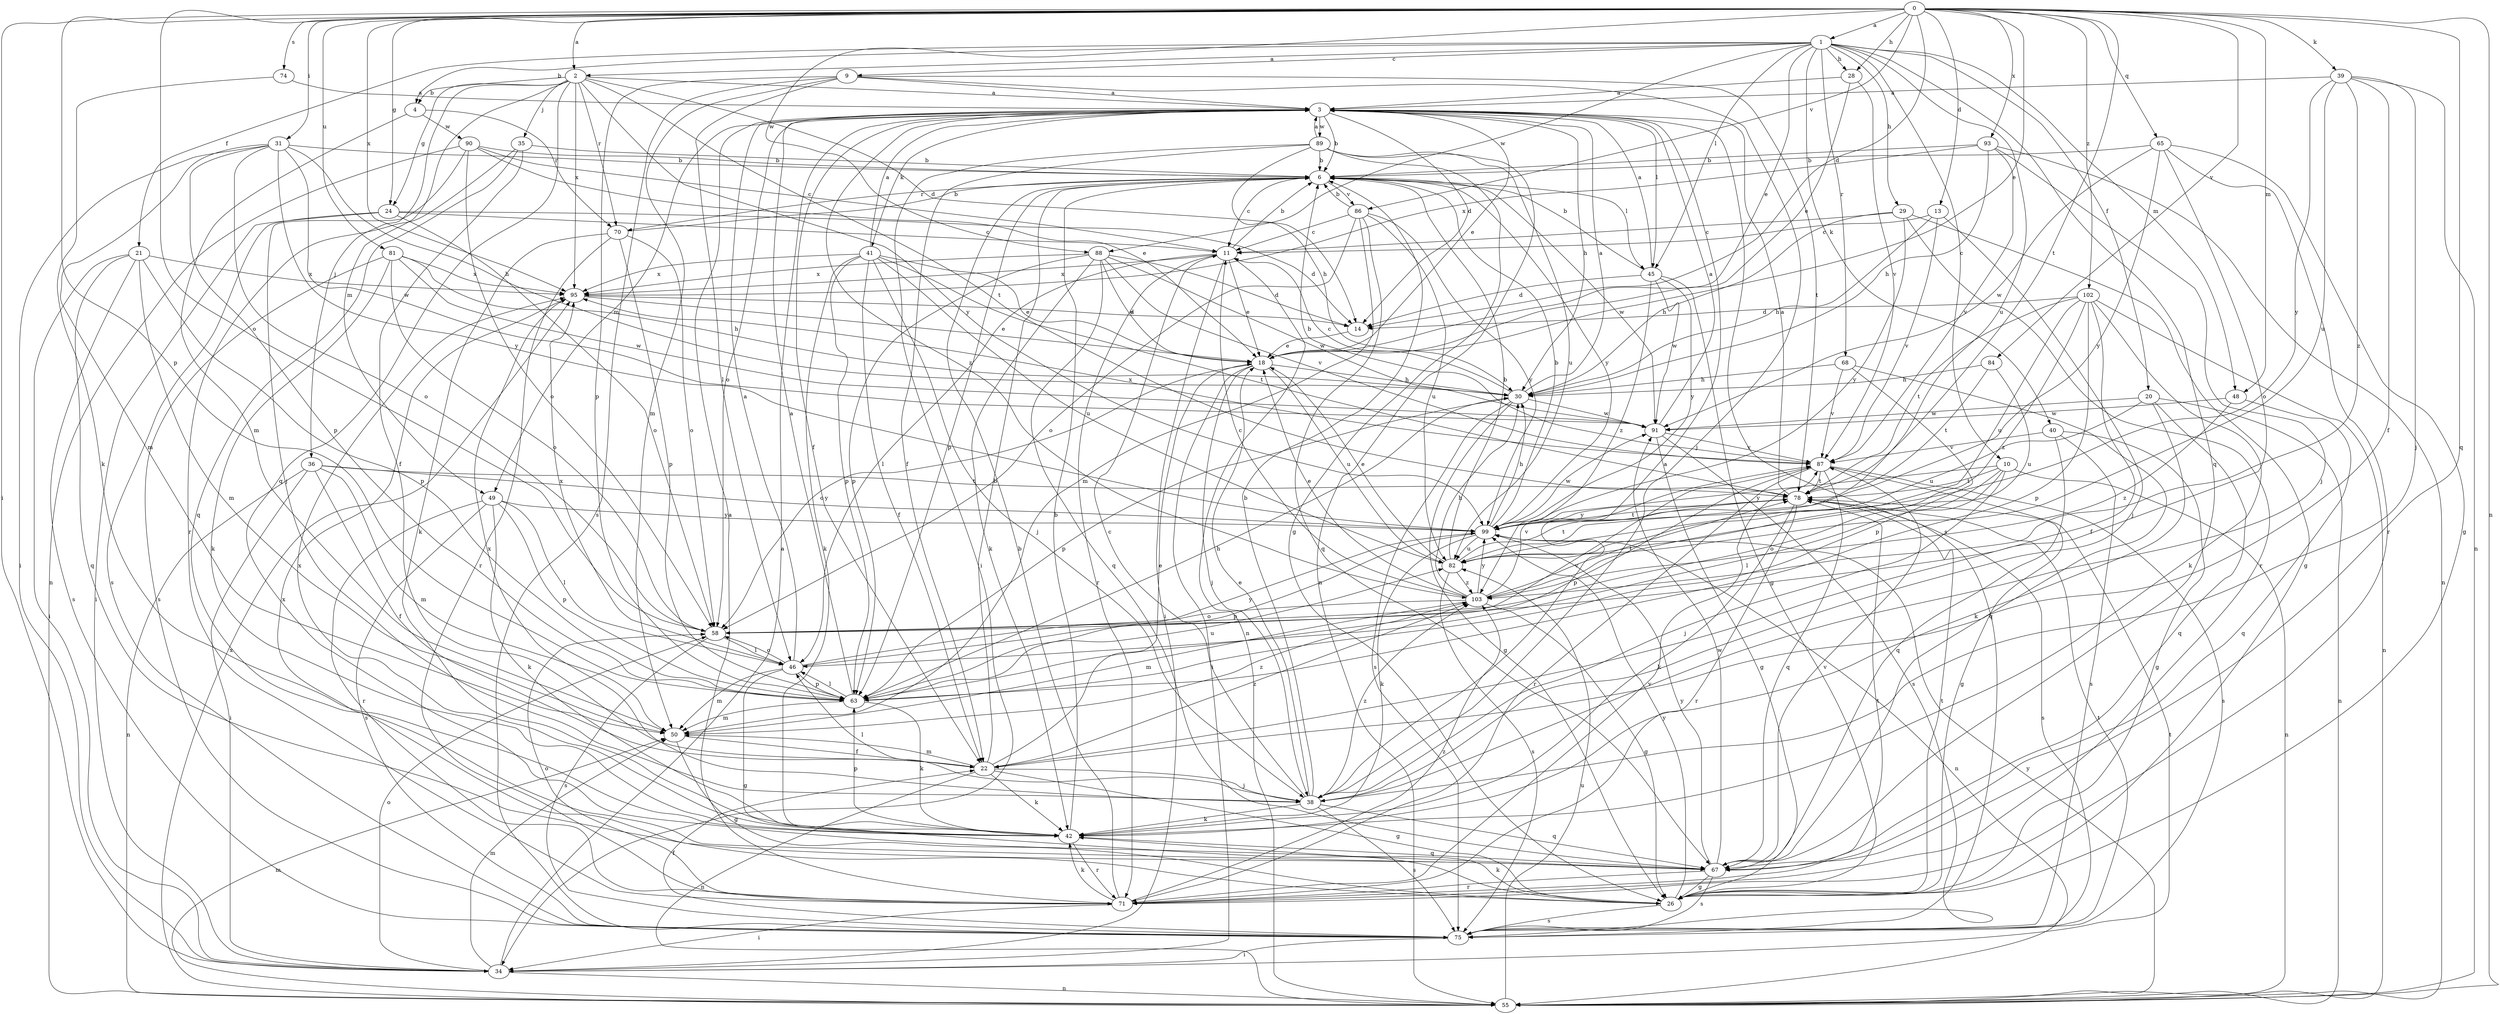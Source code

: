 strict digraph  {
0;
1;
2;
3;
4;
6;
9;
10;
11;
13;
14;
18;
20;
21;
22;
24;
26;
28;
29;
30;
31;
34;
35;
36;
38;
39;
40;
41;
42;
45;
46;
48;
49;
50;
55;
58;
63;
65;
67;
68;
70;
71;
74;
75;
78;
81;
82;
84;
86;
87;
88;
89;
90;
91;
93;
95;
99;
102;
103;
0 -> 1  [label=a];
0 -> 2  [label=a];
0 -> 13  [label=d];
0 -> 14  [label=d];
0 -> 18  [label=e];
0 -> 24  [label=g];
0 -> 28  [label=h];
0 -> 31  [label=i];
0 -> 34  [label=i];
0 -> 39  [label=k];
0 -> 48  [label=m];
0 -> 55  [label=n];
0 -> 58  [label=o];
0 -> 63  [label=p];
0 -> 65  [label=q];
0 -> 67  [label=q];
0 -> 74  [label=s];
0 -> 78  [label=t];
0 -> 81  [label=u];
0 -> 84  [label=v];
0 -> 86  [label=v];
0 -> 88  [label=w];
0 -> 93  [label=x];
0 -> 95  [label=x];
0 -> 102  [label=z];
1 -> 2  [label=a];
1 -> 4  [label=b];
1 -> 9  [label=c];
1 -> 10  [label=c];
1 -> 18  [label=e];
1 -> 20  [label=f];
1 -> 21  [label=f];
1 -> 28  [label=h];
1 -> 29  [label=h];
1 -> 40  [label=k];
1 -> 45  [label=l];
1 -> 48  [label=m];
1 -> 67  [label=q];
1 -> 68  [label=r];
1 -> 82  [label=u];
1 -> 88  [label=w];
2 -> 3  [label=a];
2 -> 4  [label=b];
2 -> 14  [label=d];
2 -> 24  [label=g];
2 -> 35  [label=j];
2 -> 36  [label=j];
2 -> 49  [label=m];
2 -> 67  [label=q];
2 -> 70  [label=r];
2 -> 78  [label=t];
2 -> 95  [label=x];
2 -> 99  [label=y];
3 -> 6  [label=b];
3 -> 14  [label=d];
3 -> 18  [label=e];
3 -> 22  [label=f];
3 -> 30  [label=h];
3 -> 41  [label=k];
3 -> 45  [label=l];
3 -> 49  [label=m];
3 -> 58  [label=o];
3 -> 75  [label=s];
3 -> 89  [label=w];
3 -> 103  [label=z];
4 -> 50  [label=m];
4 -> 70  [label=r];
4 -> 90  [label=w];
6 -> 11  [label=c];
6 -> 45  [label=l];
6 -> 63  [label=p];
6 -> 70  [label=r];
6 -> 86  [label=v];
6 -> 91  [label=w];
6 -> 99  [label=y];
9 -> 3  [label=a];
9 -> 38  [label=j];
9 -> 46  [label=l];
9 -> 50  [label=m];
9 -> 63  [label=p];
9 -> 75  [label=s];
9 -> 78  [label=t];
10 -> 38  [label=j];
10 -> 46  [label=l];
10 -> 55  [label=n];
10 -> 58  [label=o];
10 -> 78  [label=t];
10 -> 99  [label=y];
11 -> 6  [label=b];
11 -> 18  [label=e];
11 -> 34  [label=i];
11 -> 46  [label=l];
11 -> 55  [label=n];
11 -> 71  [label=r];
11 -> 95  [label=x];
13 -> 11  [label=c];
13 -> 30  [label=h];
13 -> 38  [label=j];
13 -> 87  [label=v];
14 -> 18  [label=e];
18 -> 30  [label=h];
18 -> 34  [label=i];
18 -> 38  [label=j];
18 -> 58  [label=o];
18 -> 82  [label=u];
20 -> 42  [label=k];
20 -> 55  [label=n];
20 -> 67  [label=q];
20 -> 82  [label=u];
20 -> 91  [label=w];
21 -> 34  [label=i];
21 -> 50  [label=m];
21 -> 63  [label=p];
21 -> 67  [label=q];
21 -> 75  [label=s];
21 -> 95  [label=x];
22 -> 6  [label=b];
22 -> 18  [label=e];
22 -> 26  [label=g];
22 -> 38  [label=j];
22 -> 42  [label=k];
22 -> 50  [label=m];
22 -> 55  [label=n];
22 -> 103  [label=z];
24 -> 11  [label=c];
24 -> 14  [label=d];
24 -> 34  [label=i];
24 -> 58  [label=o];
24 -> 75  [label=s];
26 -> 42  [label=k];
26 -> 75  [label=s];
26 -> 78  [label=t];
26 -> 95  [label=x];
26 -> 99  [label=y];
28 -> 3  [label=a];
28 -> 18  [label=e];
28 -> 87  [label=v];
29 -> 11  [label=c];
29 -> 26  [label=g];
29 -> 30  [label=h];
29 -> 71  [label=r];
29 -> 99  [label=y];
30 -> 3  [label=a];
30 -> 11  [label=c];
30 -> 26  [label=g];
30 -> 63  [label=p];
30 -> 75  [label=s];
30 -> 91  [label=w];
31 -> 6  [label=b];
31 -> 30  [label=h];
31 -> 34  [label=i];
31 -> 50  [label=m];
31 -> 58  [label=o];
31 -> 63  [label=p];
31 -> 91  [label=w];
31 -> 99  [label=y];
34 -> 3  [label=a];
34 -> 50  [label=m];
34 -> 55  [label=n];
34 -> 58  [label=o];
34 -> 78  [label=t];
35 -> 6  [label=b];
35 -> 22  [label=f];
35 -> 67  [label=q];
35 -> 71  [label=r];
36 -> 22  [label=f];
36 -> 34  [label=i];
36 -> 50  [label=m];
36 -> 55  [label=n];
36 -> 78  [label=t];
36 -> 99  [label=y];
38 -> 3  [label=a];
38 -> 6  [label=b];
38 -> 11  [label=c];
38 -> 18  [label=e];
38 -> 42  [label=k];
38 -> 46  [label=l];
38 -> 67  [label=q];
38 -> 75  [label=s];
38 -> 95  [label=x];
38 -> 103  [label=z];
39 -> 3  [label=a];
39 -> 22  [label=f];
39 -> 38  [label=j];
39 -> 55  [label=n];
39 -> 82  [label=u];
39 -> 99  [label=y];
39 -> 103  [label=z];
40 -> 26  [label=g];
40 -> 67  [label=q];
40 -> 75  [label=s];
40 -> 87  [label=v];
41 -> 3  [label=a];
41 -> 18  [label=e];
41 -> 22  [label=f];
41 -> 38  [label=j];
41 -> 42  [label=k];
41 -> 63  [label=p];
41 -> 78  [label=t];
41 -> 82  [label=u];
41 -> 95  [label=x];
42 -> 6  [label=b];
42 -> 63  [label=p];
42 -> 67  [label=q];
42 -> 71  [label=r];
42 -> 95  [label=x];
45 -> 3  [label=a];
45 -> 6  [label=b];
45 -> 14  [label=d];
45 -> 26  [label=g];
45 -> 91  [label=w];
45 -> 99  [label=y];
45 -> 103  [label=z];
46 -> 3  [label=a];
46 -> 26  [label=g];
46 -> 50  [label=m];
46 -> 58  [label=o];
46 -> 63  [label=p];
46 -> 87  [label=v];
46 -> 95  [label=x];
46 -> 99  [label=y];
48 -> 67  [label=q];
48 -> 91  [label=w];
48 -> 103  [label=z];
49 -> 42  [label=k];
49 -> 46  [label=l];
49 -> 63  [label=p];
49 -> 71  [label=r];
49 -> 75  [label=s];
49 -> 99  [label=y];
50 -> 22  [label=f];
50 -> 26  [label=g];
50 -> 103  [label=z];
55 -> 50  [label=m];
55 -> 82  [label=u];
55 -> 95  [label=x];
55 -> 99  [label=y];
58 -> 46  [label=l];
58 -> 75  [label=s];
63 -> 3  [label=a];
63 -> 30  [label=h];
63 -> 42  [label=k];
63 -> 46  [label=l];
63 -> 50  [label=m];
63 -> 82  [label=u];
65 -> 6  [label=b];
65 -> 26  [label=g];
65 -> 58  [label=o];
65 -> 71  [label=r];
65 -> 91  [label=w];
65 -> 99  [label=y];
67 -> 26  [label=g];
67 -> 71  [label=r];
67 -> 75  [label=s];
67 -> 87  [label=v];
67 -> 91  [label=w];
67 -> 99  [label=y];
68 -> 30  [label=h];
68 -> 63  [label=p];
68 -> 67  [label=q];
68 -> 87  [label=v];
70 -> 6  [label=b];
70 -> 42  [label=k];
70 -> 58  [label=o];
70 -> 63  [label=p];
70 -> 71  [label=r];
71 -> 3  [label=a];
71 -> 6  [label=b];
71 -> 34  [label=i];
71 -> 42  [label=k];
71 -> 58  [label=o];
71 -> 78  [label=t];
71 -> 87  [label=v];
71 -> 103  [label=z];
74 -> 3  [label=a];
74 -> 42  [label=k];
75 -> 22  [label=f];
75 -> 34  [label=i];
75 -> 78  [label=t];
78 -> 3  [label=a];
78 -> 42  [label=k];
78 -> 71  [label=r];
78 -> 75  [label=s];
78 -> 99  [label=y];
81 -> 30  [label=h];
81 -> 42  [label=k];
81 -> 58  [label=o];
81 -> 75  [label=s];
81 -> 91  [label=w];
81 -> 95  [label=x];
82 -> 6  [label=b];
82 -> 18  [label=e];
82 -> 75  [label=s];
82 -> 78  [label=t];
82 -> 103  [label=z];
84 -> 30  [label=h];
84 -> 78  [label=t];
84 -> 82  [label=u];
86 -> 6  [label=b];
86 -> 11  [label=c];
86 -> 50  [label=m];
86 -> 58  [label=o];
86 -> 67  [label=q];
86 -> 82  [label=u];
86 -> 99  [label=y];
87 -> 6  [label=b];
87 -> 26  [label=g];
87 -> 63  [label=p];
87 -> 67  [label=q];
87 -> 71  [label=r];
87 -> 75  [label=s];
87 -> 78  [label=t];
87 -> 95  [label=x];
88 -> 14  [label=d];
88 -> 18  [label=e];
88 -> 42  [label=k];
88 -> 63  [label=p];
88 -> 67  [label=q];
88 -> 87  [label=v];
88 -> 91  [label=w];
88 -> 95  [label=x];
89 -> 3  [label=a];
89 -> 6  [label=b];
89 -> 22  [label=f];
89 -> 26  [label=g];
89 -> 30  [label=h];
89 -> 34  [label=i];
89 -> 55  [label=n];
89 -> 82  [label=u];
90 -> 6  [label=b];
90 -> 11  [label=c];
90 -> 18  [label=e];
90 -> 38  [label=j];
90 -> 55  [label=n];
90 -> 58  [label=o];
91 -> 3  [label=a];
91 -> 26  [label=g];
91 -> 75  [label=s];
91 -> 87  [label=v];
93 -> 6  [label=b];
93 -> 30  [label=h];
93 -> 38  [label=j];
93 -> 55  [label=n];
93 -> 87  [label=v];
93 -> 95  [label=x];
95 -> 14  [label=d];
95 -> 18  [label=e];
99 -> 6  [label=b];
99 -> 30  [label=h];
99 -> 42  [label=k];
99 -> 55  [label=n];
99 -> 63  [label=p];
99 -> 78  [label=t];
99 -> 82  [label=u];
99 -> 91  [label=w];
102 -> 14  [label=d];
102 -> 22  [label=f];
102 -> 42  [label=k];
102 -> 55  [label=n];
102 -> 63  [label=p];
102 -> 78  [label=t];
102 -> 82  [label=u];
102 -> 103  [label=z];
103 -> 11  [label=c];
103 -> 18  [label=e];
103 -> 26  [label=g];
103 -> 30  [label=h];
103 -> 50  [label=m];
103 -> 58  [label=o];
103 -> 78  [label=t];
103 -> 87  [label=v];
103 -> 99  [label=y];
}
